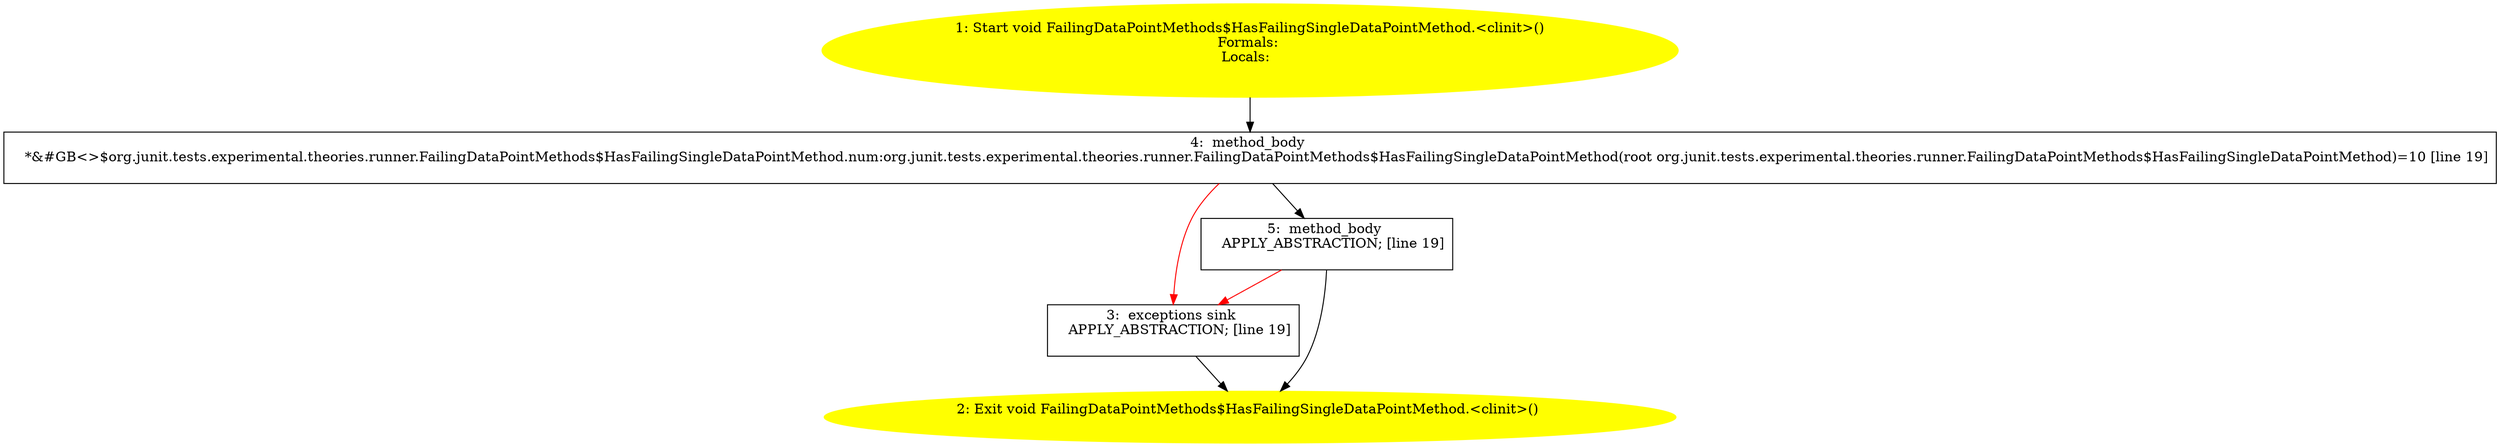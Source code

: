 /* @generated */
digraph cfg {
"org.junit.tests.experimental.theories.runner.FailingDataPointMethods$HasFailingSingleDataPointMethod.ac2031852dc0cf2e8fa010f698324273_1" [label="1: Start void FailingDataPointMethods$HasFailingSingleDataPointMethod.<clinit>()\nFormals: \nLocals:  \n  " color=yellow style=filled]
	

	 "org.junit.tests.experimental.theories.runner.FailingDataPointMethods$HasFailingSingleDataPointMethod.ac2031852dc0cf2e8fa010f698324273_1" -> "org.junit.tests.experimental.theories.runner.FailingDataPointMethods$HasFailingSingleDataPointMethod.ac2031852dc0cf2e8fa010f698324273_4" ;
"org.junit.tests.experimental.theories.runner.FailingDataPointMethods$HasFailingSingleDataPointMethod.ac2031852dc0cf2e8fa010f698324273_2" [label="2: Exit void FailingDataPointMethods$HasFailingSingleDataPointMethod.<clinit>() \n  " color=yellow style=filled]
	

"org.junit.tests.experimental.theories.runner.FailingDataPointMethods$HasFailingSingleDataPointMethod.ac2031852dc0cf2e8fa010f698324273_3" [label="3:  exceptions sink \n   APPLY_ABSTRACTION; [line 19]\n " shape="box"]
	

	 "org.junit.tests.experimental.theories.runner.FailingDataPointMethods$HasFailingSingleDataPointMethod.ac2031852dc0cf2e8fa010f698324273_3" -> "org.junit.tests.experimental.theories.runner.FailingDataPointMethods$HasFailingSingleDataPointMethod.ac2031852dc0cf2e8fa010f698324273_2" ;
"org.junit.tests.experimental.theories.runner.FailingDataPointMethods$HasFailingSingleDataPointMethod.ac2031852dc0cf2e8fa010f698324273_4" [label="4:  method_body \n   *&#GB<>$org.junit.tests.experimental.theories.runner.FailingDataPointMethods$HasFailingSingleDataPointMethod.num:org.junit.tests.experimental.theories.runner.FailingDataPointMethods$HasFailingSingleDataPointMethod(root org.junit.tests.experimental.theories.runner.FailingDataPointMethods$HasFailingSingleDataPointMethod)=10 [line 19]\n " shape="box"]
	

	 "org.junit.tests.experimental.theories.runner.FailingDataPointMethods$HasFailingSingleDataPointMethod.ac2031852dc0cf2e8fa010f698324273_4" -> "org.junit.tests.experimental.theories.runner.FailingDataPointMethods$HasFailingSingleDataPointMethod.ac2031852dc0cf2e8fa010f698324273_5" ;
	 "org.junit.tests.experimental.theories.runner.FailingDataPointMethods$HasFailingSingleDataPointMethod.ac2031852dc0cf2e8fa010f698324273_4" -> "org.junit.tests.experimental.theories.runner.FailingDataPointMethods$HasFailingSingleDataPointMethod.ac2031852dc0cf2e8fa010f698324273_3" [color="red" ];
"org.junit.tests.experimental.theories.runner.FailingDataPointMethods$HasFailingSingleDataPointMethod.ac2031852dc0cf2e8fa010f698324273_5" [label="5:  method_body \n   APPLY_ABSTRACTION; [line 19]\n " shape="box"]
	

	 "org.junit.tests.experimental.theories.runner.FailingDataPointMethods$HasFailingSingleDataPointMethod.ac2031852dc0cf2e8fa010f698324273_5" -> "org.junit.tests.experimental.theories.runner.FailingDataPointMethods$HasFailingSingleDataPointMethod.ac2031852dc0cf2e8fa010f698324273_2" ;
	 "org.junit.tests.experimental.theories.runner.FailingDataPointMethods$HasFailingSingleDataPointMethod.ac2031852dc0cf2e8fa010f698324273_5" -> "org.junit.tests.experimental.theories.runner.FailingDataPointMethods$HasFailingSingleDataPointMethod.ac2031852dc0cf2e8fa010f698324273_3" [color="red" ];
}
